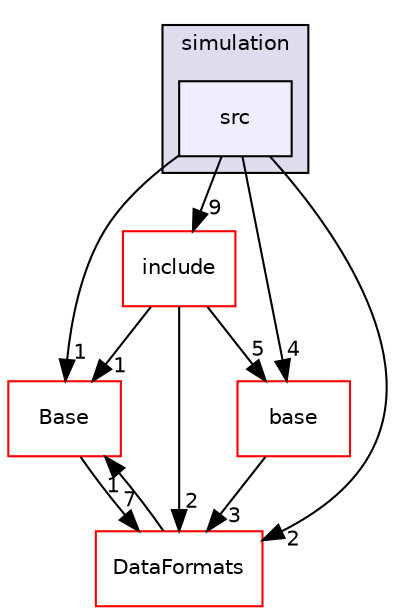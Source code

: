 digraph "/home/travis/build/AliceO2Group/AliceO2/Detectors/CPV/simulation/src" {
  bgcolor=transparent;
  compound=true
  node [ fontsize="10", fontname="Helvetica"];
  edge [ labelfontsize="10", labelfontname="Helvetica"];
  subgraph clusterdir_a740963330d1efa3e28509f70022bd98 {
    graph [ bgcolor="#ddddee", pencolor="black", label="simulation" fontname="Helvetica", fontsize="10", URL="dir_a740963330d1efa3e28509f70022bd98.html"]
  dir_47d1353bed2225f1f068cbf1d7fab245 [shape=box, label="src", style="filled", fillcolor="#eeeeff", pencolor="black", URL="dir_47d1353bed2225f1f068cbf1d7fab245.html"];
  }
  dir_6293adb0b35b98834b78d8c1784ec891 [shape=box label="include" color="red" URL="dir_6293adb0b35b98834b78d8c1784ec891.html"];
  dir_37c90836491b695b472bf98d1be8336b [shape=box label="Base" color="red" URL="dir_37c90836491b695b472bf98d1be8336b.html"];
  dir_9f065a6c27ad05d142739bd8f4136180 [shape=box label="base" color="red" URL="dir_9f065a6c27ad05d142739bd8f4136180.html"];
  dir_2171f7ec022c5423887b07c69b2f5b48 [shape=box label="DataFormats" color="red" URL="dir_2171f7ec022c5423887b07c69b2f5b48.html"];
  dir_6293adb0b35b98834b78d8c1784ec891->dir_37c90836491b695b472bf98d1be8336b [headlabel="1", labeldistance=1.5 headhref="dir_000260_000256.html"];
  dir_6293adb0b35b98834b78d8c1784ec891->dir_9f065a6c27ad05d142739bd8f4136180 [headlabel="5", labeldistance=1.5 headhref="dir_000260_000119.html"];
  dir_6293adb0b35b98834b78d8c1784ec891->dir_2171f7ec022c5423887b07c69b2f5b48 [headlabel="2", labeldistance=1.5 headhref="dir_000260_000055.html"];
  dir_37c90836491b695b472bf98d1be8336b->dir_2171f7ec022c5423887b07c69b2f5b48 [headlabel="7", labeldistance=1.5 headhref="dir_000256_000055.html"];
  dir_9f065a6c27ad05d142739bd8f4136180->dir_2171f7ec022c5423887b07c69b2f5b48 [headlabel="3", labeldistance=1.5 headhref="dir_000119_000055.html"];
  dir_47d1353bed2225f1f068cbf1d7fab245->dir_6293adb0b35b98834b78d8c1784ec891 [headlabel="9", labeldistance=1.5 headhref="dir_000295_000260.html"];
  dir_47d1353bed2225f1f068cbf1d7fab245->dir_37c90836491b695b472bf98d1be8336b [headlabel="1", labeldistance=1.5 headhref="dir_000295_000256.html"];
  dir_47d1353bed2225f1f068cbf1d7fab245->dir_9f065a6c27ad05d142739bd8f4136180 [headlabel="4", labeldistance=1.5 headhref="dir_000295_000119.html"];
  dir_47d1353bed2225f1f068cbf1d7fab245->dir_2171f7ec022c5423887b07c69b2f5b48 [headlabel="2", labeldistance=1.5 headhref="dir_000295_000055.html"];
  dir_2171f7ec022c5423887b07c69b2f5b48->dir_37c90836491b695b472bf98d1be8336b [headlabel="1", labeldistance=1.5 headhref="dir_000055_000256.html"];
}
